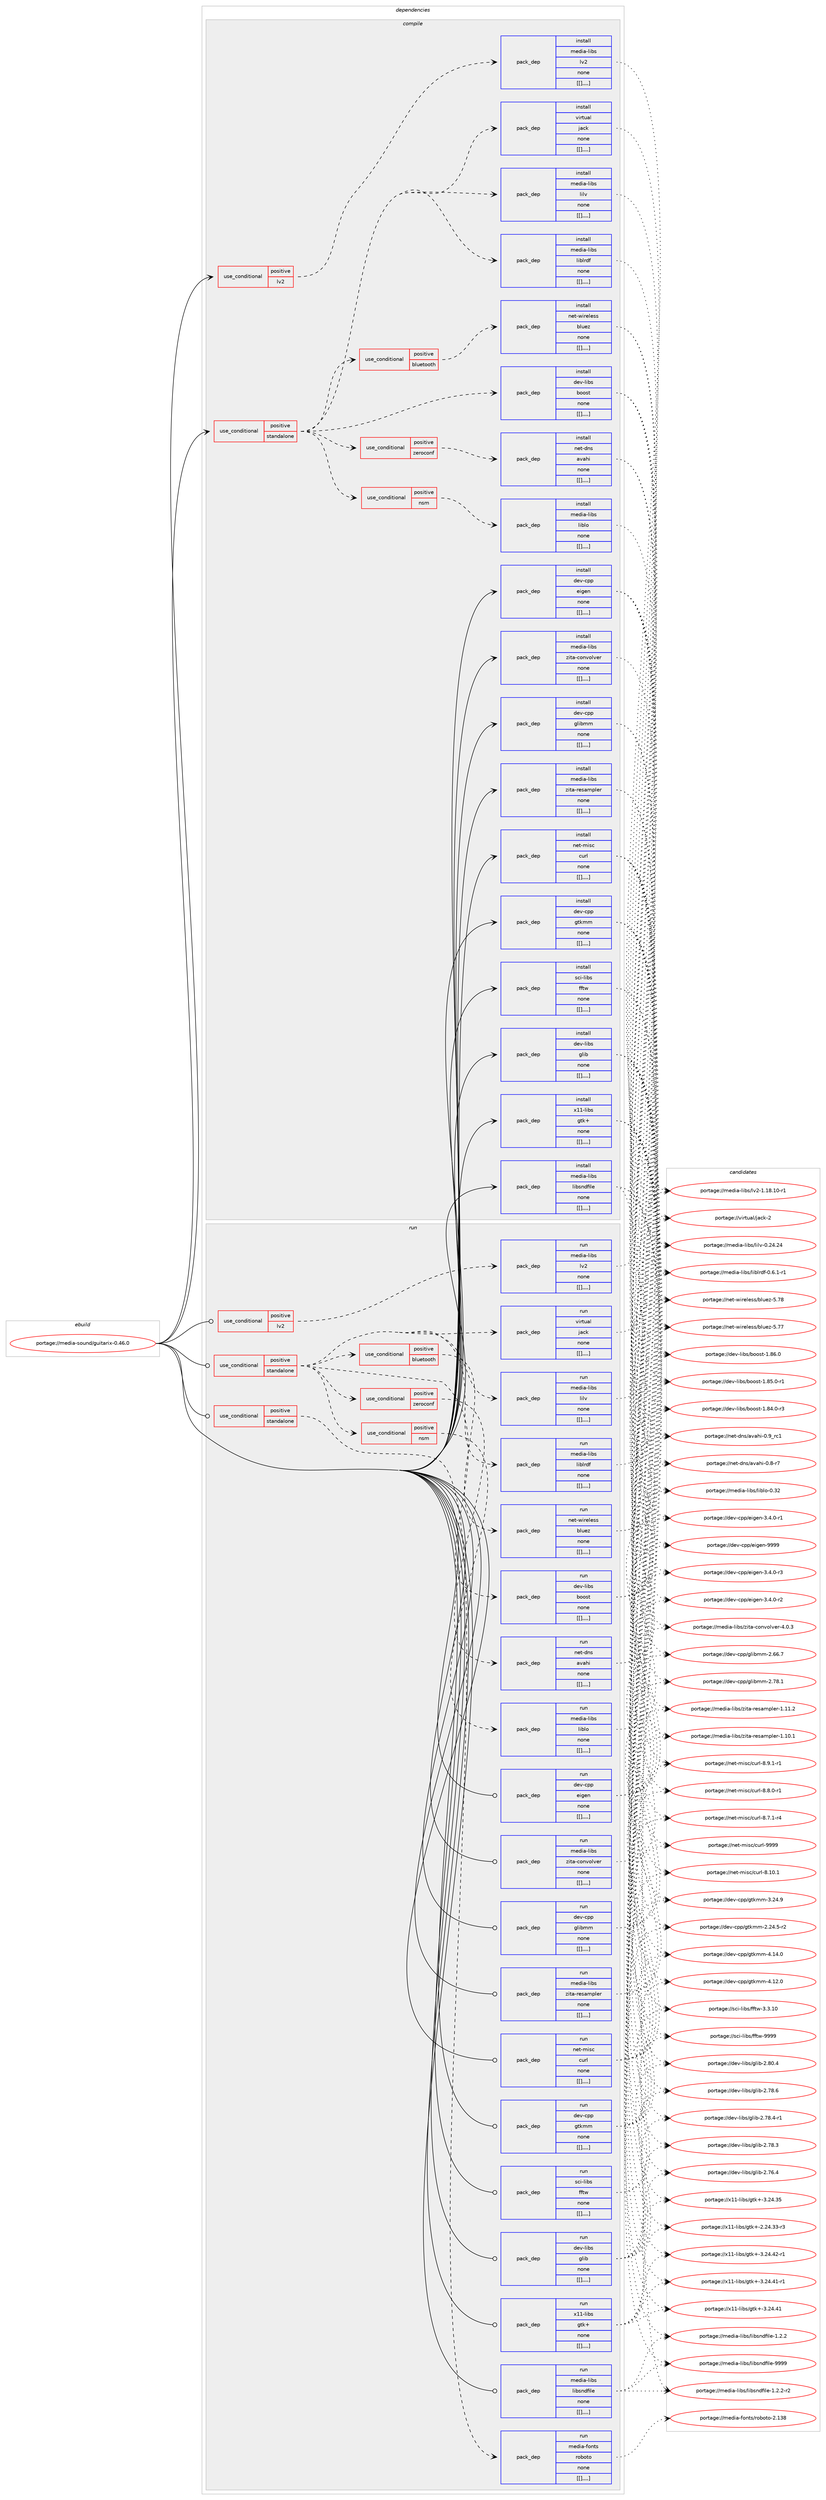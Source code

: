 digraph prolog {

# *************
# Graph options
# *************

newrank=true;
concentrate=true;
compound=true;
graph [rankdir=LR,fontname=Helvetica,fontsize=10,ranksep=1.5];#, ranksep=2.5, nodesep=0.2];
edge  [arrowhead=vee];
node  [fontname=Helvetica,fontsize=10];

# **********
# The ebuild
# **********

subgraph cluster_leftcol {
color=gray;
label=<<i>ebuild</i>>;
id [label="portage://media-sound/guitarix-0.46.0", color=red, width=4, href="../media-sound/guitarix-0.46.0.svg"];
}

# ****************
# The dependencies
# ****************

subgraph cluster_midcol {
color=gray;
label=<<i>dependencies</i>>;
subgraph cluster_compile {
fillcolor="#eeeeee";
style=filled;
label=<<i>compile</i>>;
subgraph cond83615 {
dependency326084 [label=<<TABLE BORDER="0" CELLBORDER="1" CELLSPACING="0" CELLPADDING="4"><TR><TD ROWSPAN="3" CELLPADDING="10">use_conditional</TD></TR><TR><TD>positive</TD></TR><TR><TD>lv2</TD></TR></TABLE>>, shape=none, color=red];
subgraph pack239979 {
dependency326085 [label=<<TABLE BORDER="0" CELLBORDER="1" CELLSPACING="0" CELLPADDING="4" WIDTH="220"><TR><TD ROWSPAN="6" CELLPADDING="30">pack_dep</TD></TR><TR><TD WIDTH="110">install</TD></TR><TR><TD>media-libs</TD></TR><TR><TD>lv2</TD></TR><TR><TD>none</TD></TR><TR><TD>[[],,,,]</TD></TR></TABLE>>, shape=none, color=blue];
}
dependency326084:e -> dependency326085:w [weight=20,style="dashed",arrowhead="vee"];
}
id:e -> dependency326084:w [weight=20,style="solid",arrowhead="vee"];
subgraph cond83616 {
dependency326086 [label=<<TABLE BORDER="0" CELLBORDER="1" CELLSPACING="0" CELLPADDING="4"><TR><TD ROWSPAN="3" CELLPADDING="10">use_conditional</TD></TR><TR><TD>positive</TD></TR><TR><TD>standalone</TD></TR></TABLE>>, shape=none, color=red];
subgraph pack239980 {
dependency326087 [label=<<TABLE BORDER="0" CELLBORDER="1" CELLSPACING="0" CELLPADDING="4" WIDTH="220"><TR><TD ROWSPAN="6" CELLPADDING="30">pack_dep</TD></TR><TR><TD WIDTH="110">install</TD></TR><TR><TD>dev-libs</TD></TR><TR><TD>boost</TD></TR><TR><TD>none</TD></TR><TR><TD>[[],,,,]</TD></TR></TABLE>>, shape=none, color=blue];
}
dependency326086:e -> dependency326087:w [weight=20,style="dashed",arrowhead="vee"];
subgraph pack239981 {
dependency326088 [label=<<TABLE BORDER="0" CELLBORDER="1" CELLSPACING="0" CELLPADDING="4" WIDTH="220"><TR><TD ROWSPAN="6" CELLPADDING="30">pack_dep</TD></TR><TR><TD WIDTH="110">install</TD></TR><TR><TD>media-libs</TD></TR><TR><TD>liblrdf</TD></TR><TR><TD>none</TD></TR><TR><TD>[[],,,,]</TD></TR></TABLE>>, shape=none, color=blue];
}
dependency326086:e -> dependency326088:w [weight=20,style="dashed",arrowhead="vee"];
subgraph pack239982 {
dependency326089 [label=<<TABLE BORDER="0" CELLBORDER="1" CELLSPACING="0" CELLPADDING="4" WIDTH="220"><TR><TD ROWSPAN="6" CELLPADDING="30">pack_dep</TD></TR><TR><TD WIDTH="110">install</TD></TR><TR><TD>media-libs</TD></TR><TR><TD>lilv</TD></TR><TR><TD>none</TD></TR><TR><TD>[[],,,,]</TD></TR></TABLE>>, shape=none, color=blue];
}
dependency326086:e -> dependency326089:w [weight=20,style="dashed",arrowhead="vee"];
subgraph pack239983 {
dependency326090 [label=<<TABLE BORDER="0" CELLBORDER="1" CELLSPACING="0" CELLPADDING="4" WIDTH="220"><TR><TD ROWSPAN="6" CELLPADDING="30">pack_dep</TD></TR><TR><TD WIDTH="110">install</TD></TR><TR><TD>virtual</TD></TR><TR><TD>jack</TD></TR><TR><TD>none</TD></TR><TR><TD>[[],,,,]</TD></TR></TABLE>>, shape=none, color=blue];
}
dependency326086:e -> dependency326090:w [weight=20,style="dashed",arrowhead="vee"];
subgraph cond83617 {
dependency326091 [label=<<TABLE BORDER="0" CELLBORDER="1" CELLSPACING="0" CELLPADDING="4"><TR><TD ROWSPAN="3" CELLPADDING="10">use_conditional</TD></TR><TR><TD>positive</TD></TR><TR><TD>bluetooth</TD></TR></TABLE>>, shape=none, color=red];
subgraph pack239984 {
dependency326092 [label=<<TABLE BORDER="0" CELLBORDER="1" CELLSPACING="0" CELLPADDING="4" WIDTH="220"><TR><TD ROWSPAN="6" CELLPADDING="30">pack_dep</TD></TR><TR><TD WIDTH="110">install</TD></TR><TR><TD>net-wireless</TD></TR><TR><TD>bluez</TD></TR><TR><TD>none</TD></TR><TR><TD>[[],,,,]</TD></TR></TABLE>>, shape=none, color=blue];
}
dependency326091:e -> dependency326092:w [weight=20,style="dashed",arrowhead="vee"];
}
dependency326086:e -> dependency326091:w [weight=20,style="dashed",arrowhead="vee"];
subgraph cond83618 {
dependency326093 [label=<<TABLE BORDER="0" CELLBORDER="1" CELLSPACING="0" CELLPADDING="4"><TR><TD ROWSPAN="3" CELLPADDING="10">use_conditional</TD></TR><TR><TD>positive</TD></TR><TR><TD>nsm</TD></TR></TABLE>>, shape=none, color=red];
subgraph pack239985 {
dependency326094 [label=<<TABLE BORDER="0" CELLBORDER="1" CELLSPACING="0" CELLPADDING="4" WIDTH="220"><TR><TD ROWSPAN="6" CELLPADDING="30">pack_dep</TD></TR><TR><TD WIDTH="110">install</TD></TR><TR><TD>media-libs</TD></TR><TR><TD>liblo</TD></TR><TR><TD>none</TD></TR><TR><TD>[[],,,,]</TD></TR></TABLE>>, shape=none, color=blue];
}
dependency326093:e -> dependency326094:w [weight=20,style="dashed",arrowhead="vee"];
}
dependency326086:e -> dependency326093:w [weight=20,style="dashed",arrowhead="vee"];
subgraph cond83619 {
dependency326095 [label=<<TABLE BORDER="0" CELLBORDER="1" CELLSPACING="0" CELLPADDING="4"><TR><TD ROWSPAN="3" CELLPADDING="10">use_conditional</TD></TR><TR><TD>positive</TD></TR><TR><TD>zeroconf</TD></TR></TABLE>>, shape=none, color=red];
subgraph pack239986 {
dependency326096 [label=<<TABLE BORDER="0" CELLBORDER="1" CELLSPACING="0" CELLPADDING="4" WIDTH="220"><TR><TD ROWSPAN="6" CELLPADDING="30">pack_dep</TD></TR><TR><TD WIDTH="110">install</TD></TR><TR><TD>net-dns</TD></TR><TR><TD>avahi</TD></TR><TR><TD>none</TD></TR><TR><TD>[[],,,,]</TD></TR></TABLE>>, shape=none, color=blue];
}
dependency326095:e -> dependency326096:w [weight=20,style="dashed",arrowhead="vee"];
}
dependency326086:e -> dependency326095:w [weight=20,style="dashed",arrowhead="vee"];
}
id:e -> dependency326086:w [weight=20,style="solid",arrowhead="vee"];
subgraph pack239987 {
dependency326097 [label=<<TABLE BORDER="0" CELLBORDER="1" CELLSPACING="0" CELLPADDING="4" WIDTH="220"><TR><TD ROWSPAN="6" CELLPADDING="30">pack_dep</TD></TR><TR><TD WIDTH="110">install</TD></TR><TR><TD>dev-cpp</TD></TR><TR><TD>eigen</TD></TR><TR><TD>none</TD></TR><TR><TD>[[],,,,]</TD></TR></TABLE>>, shape=none, color=blue];
}
id:e -> dependency326097:w [weight=20,style="solid",arrowhead="vee"];
subgraph pack239988 {
dependency326098 [label=<<TABLE BORDER="0" CELLBORDER="1" CELLSPACING="0" CELLPADDING="4" WIDTH="220"><TR><TD ROWSPAN="6" CELLPADDING="30">pack_dep</TD></TR><TR><TD WIDTH="110">install</TD></TR><TR><TD>dev-cpp</TD></TR><TR><TD>glibmm</TD></TR><TR><TD>none</TD></TR><TR><TD>[[],,,,]</TD></TR></TABLE>>, shape=none, color=blue];
}
id:e -> dependency326098:w [weight=20,style="solid",arrowhead="vee"];
subgraph pack239989 {
dependency326099 [label=<<TABLE BORDER="0" CELLBORDER="1" CELLSPACING="0" CELLPADDING="4" WIDTH="220"><TR><TD ROWSPAN="6" CELLPADDING="30">pack_dep</TD></TR><TR><TD WIDTH="110">install</TD></TR><TR><TD>dev-cpp</TD></TR><TR><TD>gtkmm</TD></TR><TR><TD>none</TD></TR><TR><TD>[[],,,,]</TD></TR></TABLE>>, shape=none, color=blue];
}
id:e -> dependency326099:w [weight=20,style="solid",arrowhead="vee"];
subgraph pack239990 {
dependency326100 [label=<<TABLE BORDER="0" CELLBORDER="1" CELLSPACING="0" CELLPADDING="4" WIDTH="220"><TR><TD ROWSPAN="6" CELLPADDING="30">pack_dep</TD></TR><TR><TD WIDTH="110">install</TD></TR><TR><TD>dev-libs</TD></TR><TR><TD>glib</TD></TR><TR><TD>none</TD></TR><TR><TD>[[],,,,]</TD></TR></TABLE>>, shape=none, color=blue];
}
id:e -> dependency326100:w [weight=20,style="solid",arrowhead="vee"];
subgraph pack239991 {
dependency326101 [label=<<TABLE BORDER="0" CELLBORDER="1" CELLSPACING="0" CELLPADDING="4" WIDTH="220"><TR><TD ROWSPAN="6" CELLPADDING="30">pack_dep</TD></TR><TR><TD WIDTH="110">install</TD></TR><TR><TD>media-libs</TD></TR><TR><TD>libsndfile</TD></TR><TR><TD>none</TD></TR><TR><TD>[[],,,,]</TD></TR></TABLE>>, shape=none, color=blue];
}
id:e -> dependency326101:w [weight=20,style="solid",arrowhead="vee"];
subgraph pack239992 {
dependency326102 [label=<<TABLE BORDER="0" CELLBORDER="1" CELLSPACING="0" CELLPADDING="4" WIDTH="220"><TR><TD ROWSPAN="6" CELLPADDING="30">pack_dep</TD></TR><TR><TD WIDTH="110">install</TD></TR><TR><TD>media-libs</TD></TR><TR><TD>zita-convolver</TD></TR><TR><TD>none</TD></TR><TR><TD>[[],,,,]</TD></TR></TABLE>>, shape=none, color=blue];
}
id:e -> dependency326102:w [weight=20,style="solid",arrowhead="vee"];
subgraph pack239993 {
dependency326103 [label=<<TABLE BORDER="0" CELLBORDER="1" CELLSPACING="0" CELLPADDING="4" WIDTH="220"><TR><TD ROWSPAN="6" CELLPADDING="30">pack_dep</TD></TR><TR><TD WIDTH="110">install</TD></TR><TR><TD>media-libs</TD></TR><TR><TD>zita-resampler</TD></TR><TR><TD>none</TD></TR><TR><TD>[[],,,,]</TD></TR></TABLE>>, shape=none, color=blue];
}
id:e -> dependency326103:w [weight=20,style="solid",arrowhead="vee"];
subgraph pack239994 {
dependency326104 [label=<<TABLE BORDER="0" CELLBORDER="1" CELLSPACING="0" CELLPADDING="4" WIDTH="220"><TR><TD ROWSPAN="6" CELLPADDING="30">pack_dep</TD></TR><TR><TD WIDTH="110">install</TD></TR><TR><TD>net-misc</TD></TR><TR><TD>curl</TD></TR><TR><TD>none</TD></TR><TR><TD>[[],,,,]</TD></TR></TABLE>>, shape=none, color=blue];
}
id:e -> dependency326104:w [weight=20,style="solid",arrowhead="vee"];
subgraph pack239995 {
dependency326105 [label=<<TABLE BORDER="0" CELLBORDER="1" CELLSPACING="0" CELLPADDING="4" WIDTH="220"><TR><TD ROWSPAN="6" CELLPADDING="30">pack_dep</TD></TR><TR><TD WIDTH="110">install</TD></TR><TR><TD>sci-libs</TD></TR><TR><TD>fftw</TD></TR><TR><TD>none</TD></TR><TR><TD>[[],,,,]</TD></TR></TABLE>>, shape=none, color=blue];
}
id:e -> dependency326105:w [weight=20,style="solid",arrowhead="vee"];
subgraph pack239996 {
dependency326106 [label=<<TABLE BORDER="0" CELLBORDER="1" CELLSPACING="0" CELLPADDING="4" WIDTH="220"><TR><TD ROWSPAN="6" CELLPADDING="30">pack_dep</TD></TR><TR><TD WIDTH="110">install</TD></TR><TR><TD>x11-libs</TD></TR><TR><TD>gtk+</TD></TR><TR><TD>none</TD></TR><TR><TD>[[],,,,]</TD></TR></TABLE>>, shape=none, color=blue];
}
id:e -> dependency326106:w [weight=20,style="solid",arrowhead="vee"];
}
subgraph cluster_compileandrun {
fillcolor="#eeeeee";
style=filled;
label=<<i>compile and run</i>>;
}
subgraph cluster_run {
fillcolor="#eeeeee";
style=filled;
label=<<i>run</i>>;
subgraph cond83620 {
dependency326107 [label=<<TABLE BORDER="0" CELLBORDER="1" CELLSPACING="0" CELLPADDING="4"><TR><TD ROWSPAN="3" CELLPADDING="10">use_conditional</TD></TR><TR><TD>positive</TD></TR><TR><TD>lv2</TD></TR></TABLE>>, shape=none, color=red];
subgraph pack239997 {
dependency326108 [label=<<TABLE BORDER="0" CELLBORDER="1" CELLSPACING="0" CELLPADDING="4" WIDTH="220"><TR><TD ROWSPAN="6" CELLPADDING="30">pack_dep</TD></TR><TR><TD WIDTH="110">run</TD></TR><TR><TD>media-libs</TD></TR><TR><TD>lv2</TD></TR><TR><TD>none</TD></TR><TR><TD>[[],,,,]</TD></TR></TABLE>>, shape=none, color=blue];
}
dependency326107:e -> dependency326108:w [weight=20,style="dashed",arrowhead="vee"];
}
id:e -> dependency326107:w [weight=20,style="solid",arrowhead="odot"];
subgraph cond83621 {
dependency326109 [label=<<TABLE BORDER="0" CELLBORDER="1" CELLSPACING="0" CELLPADDING="4"><TR><TD ROWSPAN="3" CELLPADDING="10">use_conditional</TD></TR><TR><TD>positive</TD></TR><TR><TD>standalone</TD></TR></TABLE>>, shape=none, color=red];
subgraph pack239998 {
dependency326110 [label=<<TABLE BORDER="0" CELLBORDER="1" CELLSPACING="0" CELLPADDING="4" WIDTH="220"><TR><TD ROWSPAN="6" CELLPADDING="30">pack_dep</TD></TR><TR><TD WIDTH="110">run</TD></TR><TR><TD>dev-libs</TD></TR><TR><TD>boost</TD></TR><TR><TD>none</TD></TR><TR><TD>[[],,,,]</TD></TR></TABLE>>, shape=none, color=blue];
}
dependency326109:e -> dependency326110:w [weight=20,style="dashed",arrowhead="vee"];
subgraph pack239999 {
dependency326111 [label=<<TABLE BORDER="0" CELLBORDER="1" CELLSPACING="0" CELLPADDING="4" WIDTH="220"><TR><TD ROWSPAN="6" CELLPADDING="30">pack_dep</TD></TR><TR><TD WIDTH="110">run</TD></TR><TR><TD>media-libs</TD></TR><TR><TD>liblrdf</TD></TR><TR><TD>none</TD></TR><TR><TD>[[],,,,]</TD></TR></TABLE>>, shape=none, color=blue];
}
dependency326109:e -> dependency326111:w [weight=20,style="dashed",arrowhead="vee"];
subgraph pack240000 {
dependency326112 [label=<<TABLE BORDER="0" CELLBORDER="1" CELLSPACING="0" CELLPADDING="4" WIDTH="220"><TR><TD ROWSPAN="6" CELLPADDING="30">pack_dep</TD></TR><TR><TD WIDTH="110">run</TD></TR><TR><TD>media-libs</TD></TR><TR><TD>lilv</TD></TR><TR><TD>none</TD></TR><TR><TD>[[],,,,]</TD></TR></TABLE>>, shape=none, color=blue];
}
dependency326109:e -> dependency326112:w [weight=20,style="dashed",arrowhead="vee"];
subgraph pack240001 {
dependency326113 [label=<<TABLE BORDER="0" CELLBORDER="1" CELLSPACING="0" CELLPADDING="4" WIDTH="220"><TR><TD ROWSPAN="6" CELLPADDING="30">pack_dep</TD></TR><TR><TD WIDTH="110">run</TD></TR><TR><TD>virtual</TD></TR><TR><TD>jack</TD></TR><TR><TD>none</TD></TR><TR><TD>[[],,,,]</TD></TR></TABLE>>, shape=none, color=blue];
}
dependency326109:e -> dependency326113:w [weight=20,style="dashed",arrowhead="vee"];
subgraph cond83622 {
dependency326114 [label=<<TABLE BORDER="0" CELLBORDER="1" CELLSPACING="0" CELLPADDING="4"><TR><TD ROWSPAN="3" CELLPADDING="10">use_conditional</TD></TR><TR><TD>positive</TD></TR><TR><TD>bluetooth</TD></TR></TABLE>>, shape=none, color=red];
subgraph pack240002 {
dependency326115 [label=<<TABLE BORDER="0" CELLBORDER="1" CELLSPACING="0" CELLPADDING="4" WIDTH="220"><TR><TD ROWSPAN="6" CELLPADDING="30">pack_dep</TD></TR><TR><TD WIDTH="110">run</TD></TR><TR><TD>net-wireless</TD></TR><TR><TD>bluez</TD></TR><TR><TD>none</TD></TR><TR><TD>[[],,,,]</TD></TR></TABLE>>, shape=none, color=blue];
}
dependency326114:e -> dependency326115:w [weight=20,style="dashed",arrowhead="vee"];
}
dependency326109:e -> dependency326114:w [weight=20,style="dashed",arrowhead="vee"];
subgraph cond83623 {
dependency326116 [label=<<TABLE BORDER="0" CELLBORDER="1" CELLSPACING="0" CELLPADDING="4"><TR><TD ROWSPAN="3" CELLPADDING="10">use_conditional</TD></TR><TR><TD>positive</TD></TR><TR><TD>nsm</TD></TR></TABLE>>, shape=none, color=red];
subgraph pack240003 {
dependency326117 [label=<<TABLE BORDER="0" CELLBORDER="1" CELLSPACING="0" CELLPADDING="4" WIDTH="220"><TR><TD ROWSPAN="6" CELLPADDING="30">pack_dep</TD></TR><TR><TD WIDTH="110">run</TD></TR><TR><TD>media-libs</TD></TR><TR><TD>liblo</TD></TR><TR><TD>none</TD></TR><TR><TD>[[],,,,]</TD></TR></TABLE>>, shape=none, color=blue];
}
dependency326116:e -> dependency326117:w [weight=20,style="dashed",arrowhead="vee"];
}
dependency326109:e -> dependency326116:w [weight=20,style="dashed",arrowhead="vee"];
subgraph cond83624 {
dependency326118 [label=<<TABLE BORDER="0" CELLBORDER="1" CELLSPACING="0" CELLPADDING="4"><TR><TD ROWSPAN="3" CELLPADDING="10">use_conditional</TD></TR><TR><TD>positive</TD></TR><TR><TD>zeroconf</TD></TR></TABLE>>, shape=none, color=red];
subgraph pack240004 {
dependency326119 [label=<<TABLE BORDER="0" CELLBORDER="1" CELLSPACING="0" CELLPADDING="4" WIDTH="220"><TR><TD ROWSPAN="6" CELLPADDING="30">pack_dep</TD></TR><TR><TD WIDTH="110">run</TD></TR><TR><TD>net-dns</TD></TR><TR><TD>avahi</TD></TR><TR><TD>none</TD></TR><TR><TD>[[],,,,]</TD></TR></TABLE>>, shape=none, color=blue];
}
dependency326118:e -> dependency326119:w [weight=20,style="dashed",arrowhead="vee"];
}
dependency326109:e -> dependency326118:w [weight=20,style="dashed",arrowhead="vee"];
}
id:e -> dependency326109:w [weight=20,style="solid",arrowhead="odot"];
subgraph cond83625 {
dependency326120 [label=<<TABLE BORDER="0" CELLBORDER="1" CELLSPACING="0" CELLPADDING="4"><TR><TD ROWSPAN="3" CELLPADDING="10">use_conditional</TD></TR><TR><TD>positive</TD></TR><TR><TD>standalone</TD></TR></TABLE>>, shape=none, color=red];
subgraph pack240005 {
dependency326121 [label=<<TABLE BORDER="0" CELLBORDER="1" CELLSPACING="0" CELLPADDING="4" WIDTH="220"><TR><TD ROWSPAN="6" CELLPADDING="30">pack_dep</TD></TR><TR><TD WIDTH="110">run</TD></TR><TR><TD>media-fonts</TD></TR><TR><TD>roboto</TD></TR><TR><TD>none</TD></TR><TR><TD>[[],,,,]</TD></TR></TABLE>>, shape=none, color=blue];
}
dependency326120:e -> dependency326121:w [weight=20,style="dashed",arrowhead="vee"];
}
id:e -> dependency326120:w [weight=20,style="solid",arrowhead="odot"];
subgraph pack240006 {
dependency326122 [label=<<TABLE BORDER="0" CELLBORDER="1" CELLSPACING="0" CELLPADDING="4" WIDTH="220"><TR><TD ROWSPAN="6" CELLPADDING="30">pack_dep</TD></TR><TR><TD WIDTH="110">run</TD></TR><TR><TD>dev-cpp</TD></TR><TR><TD>eigen</TD></TR><TR><TD>none</TD></TR><TR><TD>[[],,,,]</TD></TR></TABLE>>, shape=none, color=blue];
}
id:e -> dependency326122:w [weight=20,style="solid",arrowhead="odot"];
subgraph pack240007 {
dependency326123 [label=<<TABLE BORDER="0" CELLBORDER="1" CELLSPACING="0" CELLPADDING="4" WIDTH="220"><TR><TD ROWSPAN="6" CELLPADDING="30">pack_dep</TD></TR><TR><TD WIDTH="110">run</TD></TR><TR><TD>dev-cpp</TD></TR><TR><TD>glibmm</TD></TR><TR><TD>none</TD></TR><TR><TD>[[],,,,]</TD></TR></TABLE>>, shape=none, color=blue];
}
id:e -> dependency326123:w [weight=20,style="solid",arrowhead="odot"];
subgraph pack240008 {
dependency326124 [label=<<TABLE BORDER="0" CELLBORDER="1" CELLSPACING="0" CELLPADDING="4" WIDTH="220"><TR><TD ROWSPAN="6" CELLPADDING="30">pack_dep</TD></TR><TR><TD WIDTH="110">run</TD></TR><TR><TD>dev-cpp</TD></TR><TR><TD>gtkmm</TD></TR><TR><TD>none</TD></TR><TR><TD>[[],,,,]</TD></TR></TABLE>>, shape=none, color=blue];
}
id:e -> dependency326124:w [weight=20,style="solid",arrowhead="odot"];
subgraph pack240009 {
dependency326125 [label=<<TABLE BORDER="0" CELLBORDER="1" CELLSPACING="0" CELLPADDING="4" WIDTH="220"><TR><TD ROWSPAN="6" CELLPADDING="30">pack_dep</TD></TR><TR><TD WIDTH="110">run</TD></TR><TR><TD>dev-libs</TD></TR><TR><TD>glib</TD></TR><TR><TD>none</TD></TR><TR><TD>[[],,,,]</TD></TR></TABLE>>, shape=none, color=blue];
}
id:e -> dependency326125:w [weight=20,style="solid",arrowhead="odot"];
subgraph pack240010 {
dependency326126 [label=<<TABLE BORDER="0" CELLBORDER="1" CELLSPACING="0" CELLPADDING="4" WIDTH="220"><TR><TD ROWSPAN="6" CELLPADDING="30">pack_dep</TD></TR><TR><TD WIDTH="110">run</TD></TR><TR><TD>media-libs</TD></TR><TR><TD>libsndfile</TD></TR><TR><TD>none</TD></TR><TR><TD>[[],,,,]</TD></TR></TABLE>>, shape=none, color=blue];
}
id:e -> dependency326126:w [weight=20,style="solid",arrowhead="odot"];
subgraph pack240011 {
dependency326127 [label=<<TABLE BORDER="0" CELLBORDER="1" CELLSPACING="0" CELLPADDING="4" WIDTH="220"><TR><TD ROWSPAN="6" CELLPADDING="30">pack_dep</TD></TR><TR><TD WIDTH="110">run</TD></TR><TR><TD>media-libs</TD></TR><TR><TD>zita-convolver</TD></TR><TR><TD>none</TD></TR><TR><TD>[[],,,,]</TD></TR></TABLE>>, shape=none, color=blue];
}
id:e -> dependency326127:w [weight=20,style="solid",arrowhead="odot"];
subgraph pack240012 {
dependency326128 [label=<<TABLE BORDER="0" CELLBORDER="1" CELLSPACING="0" CELLPADDING="4" WIDTH="220"><TR><TD ROWSPAN="6" CELLPADDING="30">pack_dep</TD></TR><TR><TD WIDTH="110">run</TD></TR><TR><TD>media-libs</TD></TR><TR><TD>zita-resampler</TD></TR><TR><TD>none</TD></TR><TR><TD>[[],,,,]</TD></TR></TABLE>>, shape=none, color=blue];
}
id:e -> dependency326128:w [weight=20,style="solid",arrowhead="odot"];
subgraph pack240013 {
dependency326129 [label=<<TABLE BORDER="0" CELLBORDER="1" CELLSPACING="0" CELLPADDING="4" WIDTH="220"><TR><TD ROWSPAN="6" CELLPADDING="30">pack_dep</TD></TR><TR><TD WIDTH="110">run</TD></TR><TR><TD>net-misc</TD></TR><TR><TD>curl</TD></TR><TR><TD>none</TD></TR><TR><TD>[[],,,,]</TD></TR></TABLE>>, shape=none, color=blue];
}
id:e -> dependency326129:w [weight=20,style="solid",arrowhead="odot"];
subgraph pack240014 {
dependency326130 [label=<<TABLE BORDER="0" CELLBORDER="1" CELLSPACING="0" CELLPADDING="4" WIDTH="220"><TR><TD ROWSPAN="6" CELLPADDING="30">pack_dep</TD></TR><TR><TD WIDTH="110">run</TD></TR><TR><TD>sci-libs</TD></TR><TR><TD>fftw</TD></TR><TR><TD>none</TD></TR><TR><TD>[[],,,,]</TD></TR></TABLE>>, shape=none, color=blue];
}
id:e -> dependency326130:w [weight=20,style="solid",arrowhead="odot"];
subgraph pack240015 {
dependency326131 [label=<<TABLE BORDER="0" CELLBORDER="1" CELLSPACING="0" CELLPADDING="4" WIDTH="220"><TR><TD ROWSPAN="6" CELLPADDING="30">pack_dep</TD></TR><TR><TD WIDTH="110">run</TD></TR><TR><TD>x11-libs</TD></TR><TR><TD>gtk+</TD></TR><TR><TD>none</TD></TR><TR><TD>[[],,,,]</TD></TR></TABLE>>, shape=none, color=blue];
}
id:e -> dependency326131:w [weight=20,style="solid",arrowhead="odot"];
}
}

# **************
# The candidates
# **************

subgraph cluster_choices {
rank=same;
color=gray;
label=<<i>candidates</i>>;

subgraph choice239979 {
color=black;
nodesep=1;
choice109101100105974510810598115471081185045494649564649484511449 [label="portage://media-libs/lv2-1.18.10-r1", color=red, width=4,href="../media-libs/lv2-1.18.10-r1.svg"];
dependency326085:e -> choice109101100105974510810598115471081185045494649564649484511449:w [style=dotted,weight="100"];
}
subgraph choice239980 {
color=black;
nodesep=1;
choice1001011184510810598115479811111111511645494656544648 [label="portage://dev-libs/boost-1.86.0", color=red, width=4,href="../dev-libs/boost-1.86.0.svg"];
choice10010111845108105981154798111111115116454946565346484511449 [label="portage://dev-libs/boost-1.85.0-r1", color=red, width=4,href="../dev-libs/boost-1.85.0-r1.svg"];
choice10010111845108105981154798111111115116454946565246484511451 [label="portage://dev-libs/boost-1.84.0-r3", color=red, width=4,href="../dev-libs/boost-1.84.0-r3.svg"];
dependency326087:e -> choice1001011184510810598115479811111111511645494656544648:w [style=dotted,weight="100"];
dependency326087:e -> choice10010111845108105981154798111111115116454946565346484511449:w [style=dotted,weight="100"];
dependency326087:e -> choice10010111845108105981154798111111115116454946565246484511451:w [style=dotted,weight="100"];
}
subgraph choice239981 {
color=black;
nodesep=1;
choice10910110010597451081059811547108105981081141001024548465446494511449 [label="portage://media-libs/liblrdf-0.6.1-r1", color=red, width=4,href="../media-libs/liblrdf-0.6.1-r1.svg"];
dependency326088:e -> choice10910110010597451081059811547108105981081141001024548465446494511449:w [style=dotted,weight="100"];
}
subgraph choice239982 {
color=black;
nodesep=1;
choice109101100105974510810598115471081051081184548465052465052 [label="portage://media-libs/lilv-0.24.24", color=red, width=4,href="../media-libs/lilv-0.24.24.svg"];
dependency326089:e -> choice109101100105974510810598115471081051081184548465052465052:w [style=dotted,weight="100"];
}
subgraph choice239983 {
color=black;
nodesep=1;
choice118105114116117971084710697991074550 [label="portage://virtual/jack-2", color=red, width=4,href="../virtual/jack-2.svg"];
dependency326090:e -> choice118105114116117971084710697991074550:w [style=dotted,weight="100"];
}
subgraph choice239984 {
color=black;
nodesep=1;
choice1101011164511910511410110810111511547981081171011224553465556 [label="portage://net-wireless/bluez-5.78", color=red, width=4,href="../net-wireless/bluez-5.78.svg"];
choice1101011164511910511410110810111511547981081171011224553465555 [label="portage://net-wireless/bluez-5.77", color=red, width=4,href="../net-wireless/bluez-5.77.svg"];
dependency326092:e -> choice1101011164511910511410110810111511547981081171011224553465556:w [style=dotted,weight="100"];
dependency326092:e -> choice1101011164511910511410110810111511547981081171011224553465555:w [style=dotted,weight="100"];
}
subgraph choice239985 {
color=black;
nodesep=1;
choice10910110010597451081059811547108105981081114548465150 [label="portage://media-libs/liblo-0.32", color=red, width=4,href="../media-libs/liblo-0.32.svg"];
dependency326094:e -> choice10910110010597451081059811547108105981081114548465150:w [style=dotted,weight="100"];
}
subgraph choice239986 {
color=black;
nodesep=1;
choice1101011164510011011547971189710410545484657951149949 [label="portage://net-dns/avahi-0.9_rc1", color=red, width=4,href="../net-dns/avahi-0.9_rc1.svg"];
choice11010111645100110115479711897104105454846564511455 [label="portage://net-dns/avahi-0.8-r7", color=red, width=4,href="../net-dns/avahi-0.8-r7.svg"];
dependency326096:e -> choice1101011164510011011547971189710410545484657951149949:w [style=dotted,weight="100"];
dependency326096:e -> choice11010111645100110115479711897104105454846564511455:w [style=dotted,weight="100"];
}
subgraph choice239987 {
color=black;
nodesep=1;
choice1001011184599112112471011051031011104557575757 [label="portage://dev-cpp/eigen-9999", color=red, width=4,href="../dev-cpp/eigen-9999.svg"];
choice1001011184599112112471011051031011104551465246484511451 [label="portage://dev-cpp/eigen-3.4.0-r3", color=red, width=4,href="../dev-cpp/eigen-3.4.0-r3.svg"];
choice1001011184599112112471011051031011104551465246484511450 [label="portage://dev-cpp/eigen-3.4.0-r2", color=red, width=4,href="../dev-cpp/eigen-3.4.0-r2.svg"];
choice1001011184599112112471011051031011104551465246484511449 [label="portage://dev-cpp/eigen-3.4.0-r1", color=red, width=4,href="../dev-cpp/eigen-3.4.0-r1.svg"];
dependency326097:e -> choice1001011184599112112471011051031011104557575757:w [style=dotted,weight="100"];
dependency326097:e -> choice1001011184599112112471011051031011104551465246484511451:w [style=dotted,weight="100"];
dependency326097:e -> choice1001011184599112112471011051031011104551465246484511450:w [style=dotted,weight="100"];
dependency326097:e -> choice1001011184599112112471011051031011104551465246484511449:w [style=dotted,weight="100"];
}
subgraph choice239988 {
color=black;
nodesep=1;
choice1001011184599112112471031081059810910945504655564649 [label="portage://dev-cpp/glibmm-2.78.1", color=red, width=4,href="../dev-cpp/glibmm-2.78.1.svg"];
choice1001011184599112112471031081059810910945504654544655 [label="portage://dev-cpp/glibmm-2.66.7", color=red, width=4,href="../dev-cpp/glibmm-2.66.7.svg"];
dependency326098:e -> choice1001011184599112112471031081059810910945504655564649:w [style=dotted,weight="100"];
dependency326098:e -> choice1001011184599112112471031081059810910945504654544655:w [style=dotted,weight="100"];
}
subgraph choice239989 {
color=black;
nodesep=1;
choice10010111845991121124710311610710910945524649524648 [label="portage://dev-cpp/gtkmm-4.14.0", color=red, width=4,href="../dev-cpp/gtkmm-4.14.0.svg"];
choice10010111845991121124710311610710910945524649504648 [label="portage://dev-cpp/gtkmm-4.12.0", color=red, width=4,href="../dev-cpp/gtkmm-4.12.0.svg"];
choice10010111845991121124710311610710910945514650524657 [label="portage://dev-cpp/gtkmm-3.24.9", color=red, width=4,href="../dev-cpp/gtkmm-3.24.9.svg"];
choice100101118459911211247103116107109109455046505246534511450 [label="portage://dev-cpp/gtkmm-2.24.5-r2", color=red, width=4,href="../dev-cpp/gtkmm-2.24.5-r2.svg"];
dependency326099:e -> choice10010111845991121124710311610710910945524649524648:w [style=dotted,weight="100"];
dependency326099:e -> choice10010111845991121124710311610710910945524649504648:w [style=dotted,weight="100"];
dependency326099:e -> choice10010111845991121124710311610710910945514650524657:w [style=dotted,weight="100"];
dependency326099:e -> choice100101118459911211247103116107109109455046505246534511450:w [style=dotted,weight="100"];
}
subgraph choice239990 {
color=black;
nodesep=1;
choice1001011184510810598115471031081059845504656484652 [label="portage://dev-libs/glib-2.80.4", color=red, width=4,href="../dev-libs/glib-2.80.4.svg"];
choice1001011184510810598115471031081059845504655564654 [label="portage://dev-libs/glib-2.78.6", color=red, width=4,href="../dev-libs/glib-2.78.6.svg"];
choice10010111845108105981154710310810598455046555646524511449 [label="portage://dev-libs/glib-2.78.4-r1", color=red, width=4,href="../dev-libs/glib-2.78.4-r1.svg"];
choice1001011184510810598115471031081059845504655564651 [label="portage://dev-libs/glib-2.78.3", color=red, width=4,href="../dev-libs/glib-2.78.3.svg"];
choice1001011184510810598115471031081059845504655544652 [label="portage://dev-libs/glib-2.76.4", color=red, width=4,href="../dev-libs/glib-2.76.4.svg"];
dependency326100:e -> choice1001011184510810598115471031081059845504656484652:w [style=dotted,weight="100"];
dependency326100:e -> choice1001011184510810598115471031081059845504655564654:w [style=dotted,weight="100"];
dependency326100:e -> choice10010111845108105981154710310810598455046555646524511449:w [style=dotted,weight="100"];
dependency326100:e -> choice1001011184510810598115471031081059845504655564651:w [style=dotted,weight="100"];
dependency326100:e -> choice1001011184510810598115471031081059845504655544652:w [style=dotted,weight="100"];
}
subgraph choice239991 {
color=black;
nodesep=1;
choice10910110010597451081059811547108105981151101001021051081014557575757 [label="portage://media-libs/libsndfile-9999", color=red, width=4,href="../media-libs/libsndfile-9999.svg"];
choice10910110010597451081059811547108105981151101001021051081014549465046504511450 [label="portage://media-libs/libsndfile-1.2.2-r2", color=red, width=4,href="../media-libs/libsndfile-1.2.2-r2.svg"];
choice1091011001059745108105981154710810598115110100102105108101454946504650 [label="portage://media-libs/libsndfile-1.2.2", color=red, width=4,href="../media-libs/libsndfile-1.2.2.svg"];
dependency326101:e -> choice10910110010597451081059811547108105981151101001021051081014557575757:w [style=dotted,weight="100"];
dependency326101:e -> choice10910110010597451081059811547108105981151101001021051081014549465046504511450:w [style=dotted,weight="100"];
dependency326101:e -> choice1091011001059745108105981154710810598115110100102105108101454946504650:w [style=dotted,weight="100"];
}
subgraph choice239992 {
color=black;
nodesep=1;
choice10910110010597451081059811547122105116974599111110118111108118101114455246484651 [label="portage://media-libs/zita-convolver-4.0.3", color=red, width=4,href="../media-libs/zita-convolver-4.0.3.svg"];
dependency326102:e -> choice10910110010597451081059811547122105116974599111110118111108118101114455246484651:w [style=dotted,weight="100"];
}
subgraph choice239993 {
color=black;
nodesep=1;
choice1091011001059745108105981154712210511697451141011159710911210810111445494649494650 [label="portage://media-libs/zita-resampler-1.11.2", color=red, width=4,href="../media-libs/zita-resampler-1.11.2.svg"];
choice1091011001059745108105981154712210511697451141011159710911210810111445494649484649 [label="portage://media-libs/zita-resampler-1.10.1", color=red, width=4,href="../media-libs/zita-resampler-1.10.1.svg"];
dependency326103:e -> choice1091011001059745108105981154712210511697451141011159710911210810111445494649494650:w [style=dotted,weight="100"];
dependency326103:e -> choice1091011001059745108105981154712210511697451141011159710911210810111445494649484649:w [style=dotted,weight="100"];
}
subgraph choice239994 {
color=black;
nodesep=1;
choice110101116451091051159947991171141084557575757 [label="portage://net-misc/curl-9999", color=red, width=4,href="../net-misc/curl-9999.svg"];
choice1101011164510910511599479911711410845564649484649 [label="portage://net-misc/curl-8.10.1", color=red, width=4,href="../net-misc/curl-8.10.1.svg"];
choice110101116451091051159947991171141084556465746494511449 [label="portage://net-misc/curl-8.9.1-r1", color=red, width=4,href="../net-misc/curl-8.9.1-r1.svg"];
choice110101116451091051159947991171141084556465646484511449 [label="portage://net-misc/curl-8.8.0-r1", color=red, width=4,href="../net-misc/curl-8.8.0-r1.svg"];
choice110101116451091051159947991171141084556465546494511452 [label="portage://net-misc/curl-8.7.1-r4", color=red, width=4,href="../net-misc/curl-8.7.1-r4.svg"];
dependency326104:e -> choice110101116451091051159947991171141084557575757:w [style=dotted,weight="100"];
dependency326104:e -> choice1101011164510910511599479911711410845564649484649:w [style=dotted,weight="100"];
dependency326104:e -> choice110101116451091051159947991171141084556465746494511449:w [style=dotted,weight="100"];
dependency326104:e -> choice110101116451091051159947991171141084556465646484511449:w [style=dotted,weight="100"];
dependency326104:e -> choice110101116451091051159947991171141084556465546494511452:w [style=dotted,weight="100"];
}
subgraph choice239995 {
color=black;
nodesep=1;
choice115991054510810598115471021021161194557575757 [label="portage://sci-libs/fftw-9999", color=red, width=4,href="../sci-libs/fftw-9999.svg"];
choice1159910545108105981154710210211611945514651464948 [label="portage://sci-libs/fftw-3.3.10", color=red, width=4,href="../sci-libs/fftw-3.3.10.svg"];
dependency326105:e -> choice115991054510810598115471021021161194557575757:w [style=dotted,weight="100"];
dependency326105:e -> choice1159910545108105981154710210211611945514651464948:w [style=dotted,weight="100"];
}
subgraph choice239996 {
color=black;
nodesep=1;
choice12049494510810598115471031161074345514650524652504511449 [label="portage://x11-libs/gtk+-3.24.42-r1", color=red, width=4,href="../x11-libs/gtk+-3.24.42-r1.svg"];
choice12049494510810598115471031161074345514650524652494511449 [label="portage://x11-libs/gtk+-3.24.41-r1", color=red, width=4,href="../x11-libs/gtk+-3.24.41-r1.svg"];
choice1204949451081059811547103116107434551465052465249 [label="portage://x11-libs/gtk+-3.24.41", color=red, width=4,href="../x11-libs/gtk+-3.24.41.svg"];
choice1204949451081059811547103116107434551465052465153 [label="portage://x11-libs/gtk+-3.24.35", color=red, width=4,href="../x11-libs/gtk+-3.24.35.svg"];
choice12049494510810598115471031161074345504650524651514511451 [label="portage://x11-libs/gtk+-2.24.33-r3", color=red, width=4,href="../x11-libs/gtk+-2.24.33-r3.svg"];
dependency326106:e -> choice12049494510810598115471031161074345514650524652504511449:w [style=dotted,weight="100"];
dependency326106:e -> choice12049494510810598115471031161074345514650524652494511449:w [style=dotted,weight="100"];
dependency326106:e -> choice1204949451081059811547103116107434551465052465249:w [style=dotted,weight="100"];
dependency326106:e -> choice1204949451081059811547103116107434551465052465153:w [style=dotted,weight="100"];
dependency326106:e -> choice12049494510810598115471031161074345504650524651514511451:w [style=dotted,weight="100"];
}
subgraph choice239997 {
color=black;
nodesep=1;
choice109101100105974510810598115471081185045494649564649484511449 [label="portage://media-libs/lv2-1.18.10-r1", color=red, width=4,href="../media-libs/lv2-1.18.10-r1.svg"];
dependency326108:e -> choice109101100105974510810598115471081185045494649564649484511449:w [style=dotted,weight="100"];
}
subgraph choice239998 {
color=black;
nodesep=1;
choice1001011184510810598115479811111111511645494656544648 [label="portage://dev-libs/boost-1.86.0", color=red, width=4,href="../dev-libs/boost-1.86.0.svg"];
choice10010111845108105981154798111111115116454946565346484511449 [label="portage://dev-libs/boost-1.85.0-r1", color=red, width=4,href="../dev-libs/boost-1.85.0-r1.svg"];
choice10010111845108105981154798111111115116454946565246484511451 [label="portage://dev-libs/boost-1.84.0-r3", color=red, width=4,href="../dev-libs/boost-1.84.0-r3.svg"];
dependency326110:e -> choice1001011184510810598115479811111111511645494656544648:w [style=dotted,weight="100"];
dependency326110:e -> choice10010111845108105981154798111111115116454946565346484511449:w [style=dotted,weight="100"];
dependency326110:e -> choice10010111845108105981154798111111115116454946565246484511451:w [style=dotted,weight="100"];
}
subgraph choice239999 {
color=black;
nodesep=1;
choice10910110010597451081059811547108105981081141001024548465446494511449 [label="portage://media-libs/liblrdf-0.6.1-r1", color=red, width=4,href="../media-libs/liblrdf-0.6.1-r1.svg"];
dependency326111:e -> choice10910110010597451081059811547108105981081141001024548465446494511449:w [style=dotted,weight="100"];
}
subgraph choice240000 {
color=black;
nodesep=1;
choice109101100105974510810598115471081051081184548465052465052 [label="portage://media-libs/lilv-0.24.24", color=red, width=4,href="../media-libs/lilv-0.24.24.svg"];
dependency326112:e -> choice109101100105974510810598115471081051081184548465052465052:w [style=dotted,weight="100"];
}
subgraph choice240001 {
color=black;
nodesep=1;
choice118105114116117971084710697991074550 [label="portage://virtual/jack-2", color=red, width=4,href="../virtual/jack-2.svg"];
dependency326113:e -> choice118105114116117971084710697991074550:w [style=dotted,weight="100"];
}
subgraph choice240002 {
color=black;
nodesep=1;
choice1101011164511910511410110810111511547981081171011224553465556 [label="portage://net-wireless/bluez-5.78", color=red, width=4,href="../net-wireless/bluez-5.78.svg"];
choice1101011164511910511410110810111511547981081171011224553465555 [label="portage://net-wireless/bluez-5.77", color=red, width=4,href="../net-wireless/bluez-5.77.svg"];
dependency326115:e -> choice1101011164511910511410110810111511547981081171011224553465556:w [style=dotted,weight="100"];
dependency326115:e -> choice1101011164511910511410110810111511547981081171011224553465555:w [style=dotted,weight="100"];
}
subgraph choice240003 {
color=black;
nodesep=1;
choice10910110010597451081059811547108105981081114548465150 [label="portage://media-libs/liblo-0.32", color=red, width=4,href="../media-libs/liblo-0.32.svg"];
dependency326117:e -> choice10910110010597451081059811547108105981081114548465150:w [style=dotted,weight="100"];
}
subgraph choice240004 {
color=black;
nodesep=1;
choice1101011164510011011547971189710410545484657951149949 [label="portage://net-dns/avahi-0.9_rc1", color=red, width=4,href="../net-dns/avahi-0.9_rc1.svg"];
choice11010111645100110115479711897104105454846564511455 [label="portage://net-dns/avahi-0.8-r7", color=red, width=4,href="../net-dns/avahi-0.8-r7.svg"];
dependency326119:e -> choice1101011164510011011547971189710410545484657951149949:w [style=dotted,weight="100"];
dependency326119:e -> choice11010111645100110115479711897104105454846564511455:w [style=dotted,weight="100"];
}
subgraph choice240005 {
color=black;
nodesep=1;
choice10910110010597451021111101161154711411198111116111455046495156 [label="portage://media-fonts/roboto-2.138", color=red, width=4,href="../media-fonts/roboto-2.138.svg"];
dependency326121:e -> choice10910110010597451021111101161154711411198111116111455046495156:w [style=dotted,weight="100"];
}
subgraph choice240006 {
color=black;
nodesep=1;
choice1001011184599112112471011051031011104557575757 [label="portage://dev-cpp/eigen-9999", color=red, width=4,href="../dev-cpp/eigen-9999.svg"];
choice1001011184599112112471011051031011104551465246484511451 [label="portage://dev-cpp/eigen-3.4.0-r3", color=red, width=4,href="../dev-cpp/eigen-3.4.0-r3.svg"];
choice1001011184599112112471011051031011104551465246484511450 [label="portage://dev-cpp/eigen-3.4.0-r2", color=red, width=4,href="../dev-cpp/eigen-3.4.0-r2.svg"];
choice1001011184599112112471011051031011104551465246484511449 [label="portage://dev-cpp/eigen-3.4.0-r1", color=red, width=4,href="../dev-cpp/eigen-3.4.0-r1.svg"];
dependency326122:e -> choice1001011184599112112471011051031011104557575757:w [style=dotted,weight="100"];
dependency326122:e -> choice1001011184599112112471011051031011104551465246484511451:w [style=dotted,weight="100"];
dependency326122:e -> choice1001011184599112112471011051031011104551465246484511450:w [style=dotted,weight="100"];
dependency326122:e -> choice1001011184599112112471011051031011104551465246484511449:w [style=dotted,weight="100"];
}
subgraph choice240007 {
color=black;
nodesep=1;
choice1001011184599112112471031081059810910945504655564649 [label="portage://dev-cpp/glibmm-2.78.1", color=red, width=4,href="../dev-cpp/glibmm-2.78.1.svg"];
choice1001011184599112112471031081059810910945504654544655 [label="portage://dev-cpp/glibmm-2.66.7", color=red, width=4,href="../dev-cpp/glibmm-2.66.7.svg"];
dependency326123:e -> choice1001011184599112112471031081059810910945504655564649:w [style=dotted,weight="100"];
dependency326123:e -> choice1001011184599112112471031081059810910945504654544655:w [style=dotted,weight="100"];
}
subgraph choice240008 {
color=black;
nodesep=1;
choice10010111845991121124710311610710910945524649524648 [label="portage://dev-cpp/gtkmm-4.14.0", color=red, width=4,href="../dev-cpp/gtkmm-4.14.0.svg"];
choice10010111845991121124710311610710910945524649504648 [label="portage://dev-cpp/gtkmm-4.12.0", color=red, width=4,href="../dev-cpp/gtkmm-4.12.0.svg"];
choice10010111845991121124710311610710910945514650524657 [label="portage://dev-cpp/gtkmm-3.24.9", color=red, width=4,href="../dev-cpp/gtkmm-3.24.9.svg"];
choice100101118459911211247103116107109109455046505246534511450 [label="portage://dev-cpp/gtkmm-2.24.5-r2", color=red, width=4,href="../dev-cpp/gtkmm-2.24.5-r2.svg"];
dependency326124:e -> choice10010111845991121124710311610710910945524649524648:w [style=dotted,weight="100"];
dependency326124:e -> choice10010111845991121124710311610710910945524649504648:w [style=dotted,weight="100"];
dependency326124:e -> choice10010111845991121124710311610710910945514650524657:w [style=dotted,weight="100"];
dependency326124:e -> choice100101118459911211247103116107109109455046505246534511450:w [style=dotted,weight="100"];
}
subgraph choice240009 {
color=black;
nodesep=1;
choice1001011184510810598115471031081059845504656484652 [label="portage://dev-libs/glib-2.80.4", color=red, width=4,href="../dev-libs/glib-2.80.4.svg"];
choice1001011184510810598115471031081059845504655564654 [label="portage://dev-libs/glib-2.78.6", color=red, width=4,href="../dev-libs/glib-2.78.6.svg"];
choice10010111845108105981154710310810598455046555646524511449 [label="portage://dev-libs/glib-2.78.4-r1", color=red, width=4,href="../dev-libs/glib-2.78.4-r1.svg"];
choice1001011184510810598115471031081059845504655564651 [label="portage://dev-libs/glib-2.78.3", color=red, width=4,href="../dev-libs/glib-2.78.3.svg"];
choice1001011184510810598115471031081059845504655544652 [label="portage://dev-libs/glib-2.76.4", color=red, width=4,href="../dev-libs/glib-2.76.4.svg"];
dependency326125:e -> choice1001011184510810598115471031081059845504656484652:w [style=dotted,weight="100"];
dependency326125:e -> choice1001011184510810598115471031081059845504655564654:w [style=dotted,weight="100"];
dependency326125:e -> choice10010111845108105981154710310810598455046555646524511449:w [style=dotted,weight="100"];
dependency326125:e -> choice1001011184510810598115471031081059845504655564651:w [style=dotted,weight="100"];
dependency326125:e -> choice1001011184510810598115471031081059845504655544652:w [style=dotted,weight="100"];
}
subgraph choice240010 {
color=black;
nodesep=1;
choice10910110010597451081059811547108105981151101001021051081014557575757 [label="portage://media-libs/libsndfile-9999", color=red, width=4,href="../media-libs/libsndfile-9999.svg"];
choice10910110010597451081059811547108105981151101001021051081014549465046504511450 [label="portage://media-libs/libsndfile-1.2.2-r2", color=red, width=4,href="../media-libs/libsndfile-1.2.2-r2.svg"];
choice1091011001059745108105981154710810598115110100102105108101454946504650 [label="portage://media-libs/libsndfile-1.2.2", color=red, width=4,href="../media-libs/libsndfile-1.2.2.svg"];
dependency326126:e -> choice10910110010597451081059811547108105981151101001021051081014557575757:w [style=dotted,weight="100"];
dependency326126:e -> choice10910110010597451081059811547108105981151101001021051081014549465046504511450:w [style=dotted,weight="100"];
dependency326126:e -> choice1091011001059745108105981154710810598115110100102105108101454946504650:w [style=dotted,weight="100"];
}
subgraph choice240011 {
color=black;
nodesep=1;
choice10910110010597451081059811547122105116974599111110118111108118101114455246484651 [label="portage://media-libs/zita-convolver-4.0.3", color=red, width=4,href="../media-libs/zita-convolver-4.0.3.svg"];
dependency326127:e -> choice10910110010597451081059811547122105116974599111110118111108118101114455246484651:w [style=dotted,weight="100"];
}
subgraph choice240012 {
color=black;
nodesep=1;
choice1091011001059745108105981154712210511697451141011159710911210810111445494649494650 [label="portage://media-libs/zita-resampler-1.11.2", color=red, width=4,href="../media-libs/zita-resampler-1.11.2.svg"];
choice1091011001059745108105981154712210511697451141011159710911210810111445494649484649 [label="portage://media-libs/zita-resampler-1.10.1", color=red, width=4,href="../media-libs/zita-resampler-1.10.1.svg"];
dependency326128:e -> choice1091011001059745108105981154712210511697451141011159710911210810111445494649494650:w [style=dotted,weight="100"];
dependency326128:e -> choice1091011001059745108105981154712210511697451141011159710911210810111445494649484649:w [style=dotted,weight="100"];
}
subgraph choice240013 {
color=black;
nodesep=1;
choice110101116451091051159947991171141084557575757 [label="portage://net-misc/curl-9999", color=red, width=4,href="../net-misc/curl-9999.svg"];
choice1101011164510910511599479911711410845564649484649 [label="portage://net-misc/curl-8.10.1", color=red, width=4,href="../net-misc/curl-8.10.1.svg"];
choice110101116451091051159947991171141084556465746494511449 [label="portage://net-misc/curl-8.9.1-r1", color=red, width=4,href="../net-misc/curl-8.9.1-r1.svg"];
choice110101116451091051159947991171141084556465646484511449 [label="portage://net-misc/curl-8.8.0-r1", color=red, width=4,href="../net-misc/curl-8.8.0-r1.svg"];
choice110101116451091051159947991171141084556465546494511452 [label="portage://net-misc/curl-8.7.1-r4", color=red, width=4,href="../net-misc/curl-8.7.1-r4.svg"];
dependency326129:e -> choice110101116451091051159947991171141084557575757:w [style=dotted,weight="100"];
dependency326129:e -> choice1101011164510910511599479911711410845564649484649:w [style=dotted,weight="100"];
dependency326129:e -> choice110101116451091051159947991171141084556465746494511449:w [style=dotted,weight="100"];
dependency326129:e -> choice110101116451091051159947991171141084556465646484511449:w [style=dotted,weight="100"];
dependency326129:e -> choice110101116451091051159947991171141084556465546494511452:w [style=dotted,weight="100"];
}
subgraph choice240014 {
color=black;
nodesep=1;
choice115991054510810598115471021021161194557575757 [label="portage://sci-libs/fftw-9999", color=red, width=4,href="../sci-libs/fftw-9999.svg"];
choice1159910545108105981154710210211611945514651464948 [label="portage://sci-libs/fftw-3.3.10", color=red, width=4,href="../sci-libs/fftw-3.3.10.svg"];
dependency326130:e -> choice115991054510810598115471021021161194557575757:w [style=dotted,weight="100"];
dependency326130:e -> choice1159910545108105981154710210211611945514651464948:w [style=dotted,weight="100"];
}
subgraph choice240015 {
color=black;
nodesep=1;
choice12049494510810598115471031161074345514650524652504511449 [label="portage://x11-libs/gtk+-3.24.42-r1", color=red, width=4,href="../x11-libs/gtk+-3.24.42-r1.svg"];
choice12049494510810598115471031161074345514650524652494511449 [label="portage://x11-libs/gtk+-3.24.41-r1", color=red, width=4,href="../x11-libs/gtk+-3.24.41-r1.svg"];
choice1204949451081059811547103116107434551465052465249 [label="portage://x11-libs/gtk+-3.24.41", color=red, width=4,href="../x11-libs/gtk+-3.24.41.svg"];
choice1204949451081059811547103116107434551465052465153 [label="portage://x11-libs/gtk+-3.24.35", color=red, width=4,href="../x11-libs/gtk+-3.24.35.svg"];
choice12049494510810598115471031161074345504650524651514511451 [label="portage://x11-libs/gtk+-2.24.33-r3", color=red, width=4,href="../x11-libs/gtk+-2.24.33-r3.svg"];
dependency326131:e -> choice12049494510810598115471031161074345514650524652504511449:w [style=dotted,weight="100"];
dependency326131:e -> choice12049494510810598115471031161074345514650524652494511449:w [style=dotted,weight="100"];
dependency326131:e -> choice1204949451081059811547103116107434551465052465249:w [style=dotted,weight="100"];
dependency326131:e -> choice1204949451081059811547103116107434551465052465153:w [style=dotted,weight="100"];
dependency326131:e -> choice12049494510810598115471031161074345504650524651514511451:w [style=dotted,weight="100"];
}
}

}
